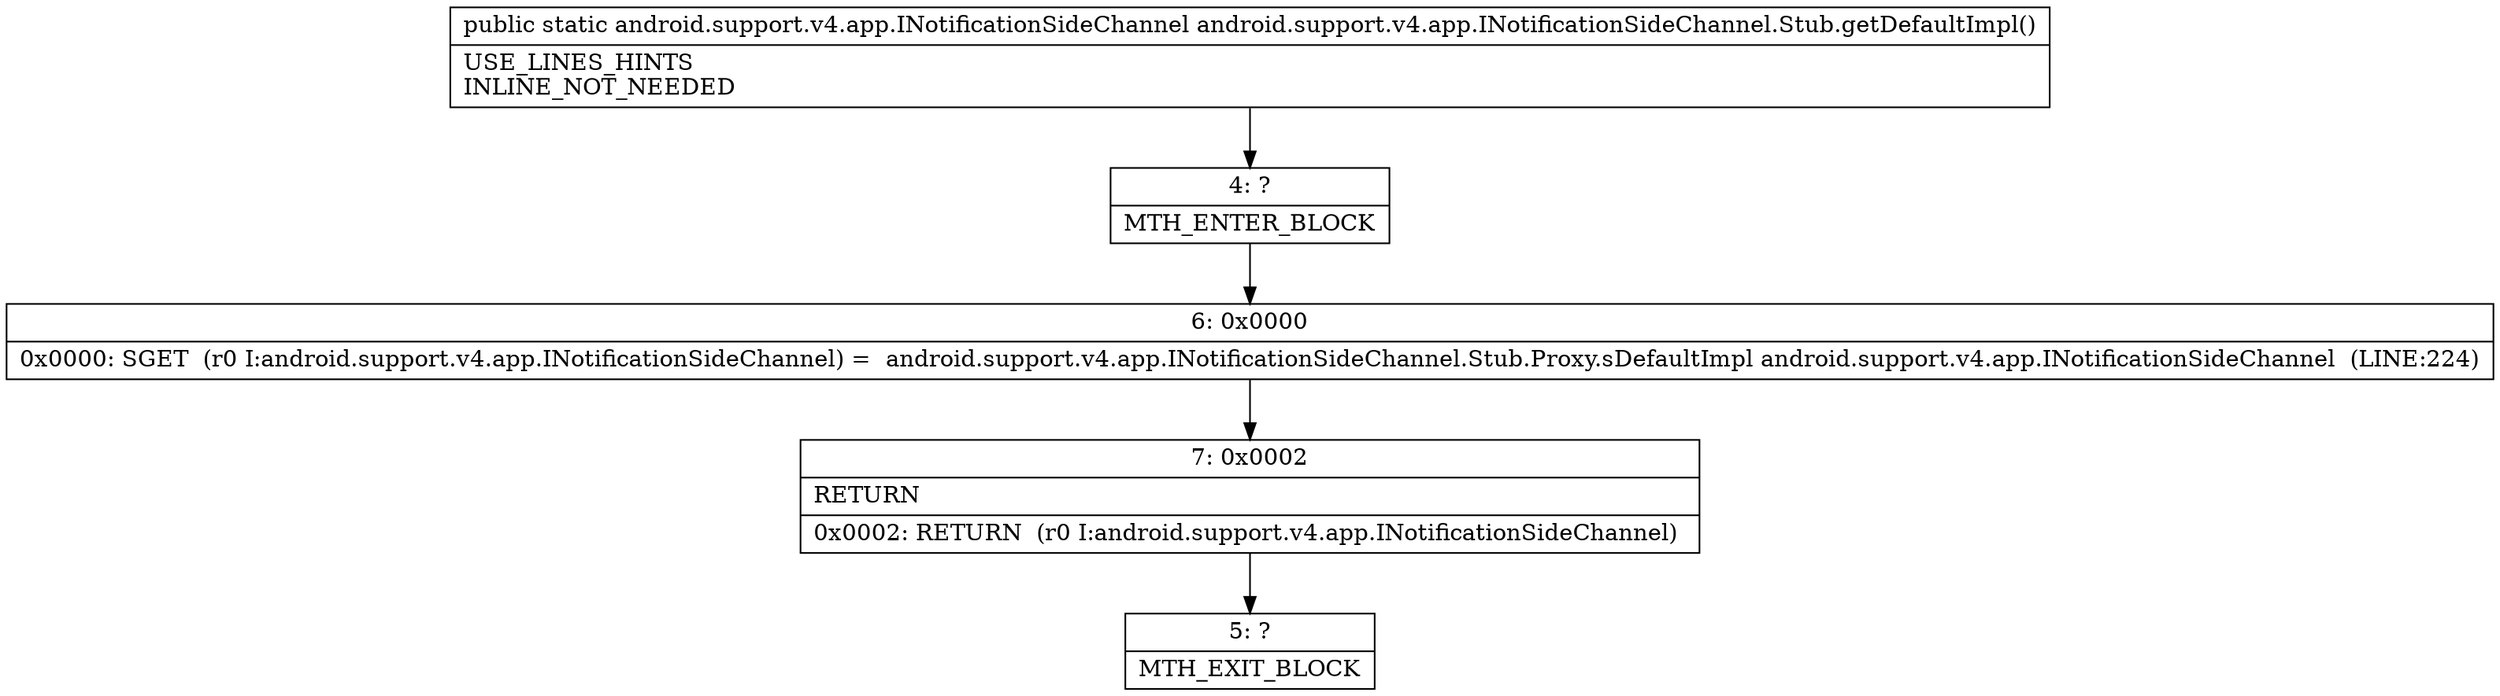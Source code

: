 digraph "CFG forandroid.support.v4.app.INotificationSideChannel.Stub.getDefaultImpl()Landroid\/support\/v4\/app\/INotificationSideChannel;" {
Node_4 [shape=record,label="{4\:\ ?|MTH_ENTER_BLOCK\l}"];
Node_6 [shape=record,label="{6\:\ 0x0000|0x0000: SGET  (r0 I:android.support.v4.app.INotificationSideChannel) =  android.support.v4.app.INotificationSideChannel.Stub.Proxy.sDefaultImpl android.support.v4.app.INotificationSideChannel  (LINE:224)\l}"];
Node_7 [shape=record,label="{7\:\ 0x0002|RETURN\l|0x0002: RETURN  (r0 I:android.support.v4.app.INotificationSideChannel) \l}"];
Node_5 [shape=record,label="{5\:\ ?|MTH_EXIT_BLOCK\l}"];
MethodNode[shape=record,label="{public static android.support.v4.app.INotificationSideChannel android.support.v4.app.INotificationSideChannel.Stub.getDefaultImpl()  | USE_LINES_HINTS\lINLINE_NOT_NEEDED\l}"];
MethodNode -> Node_4;Node_4 -> Node_6;
Node_6 -> Node_7;
Node_7 -> Node_5;
}

